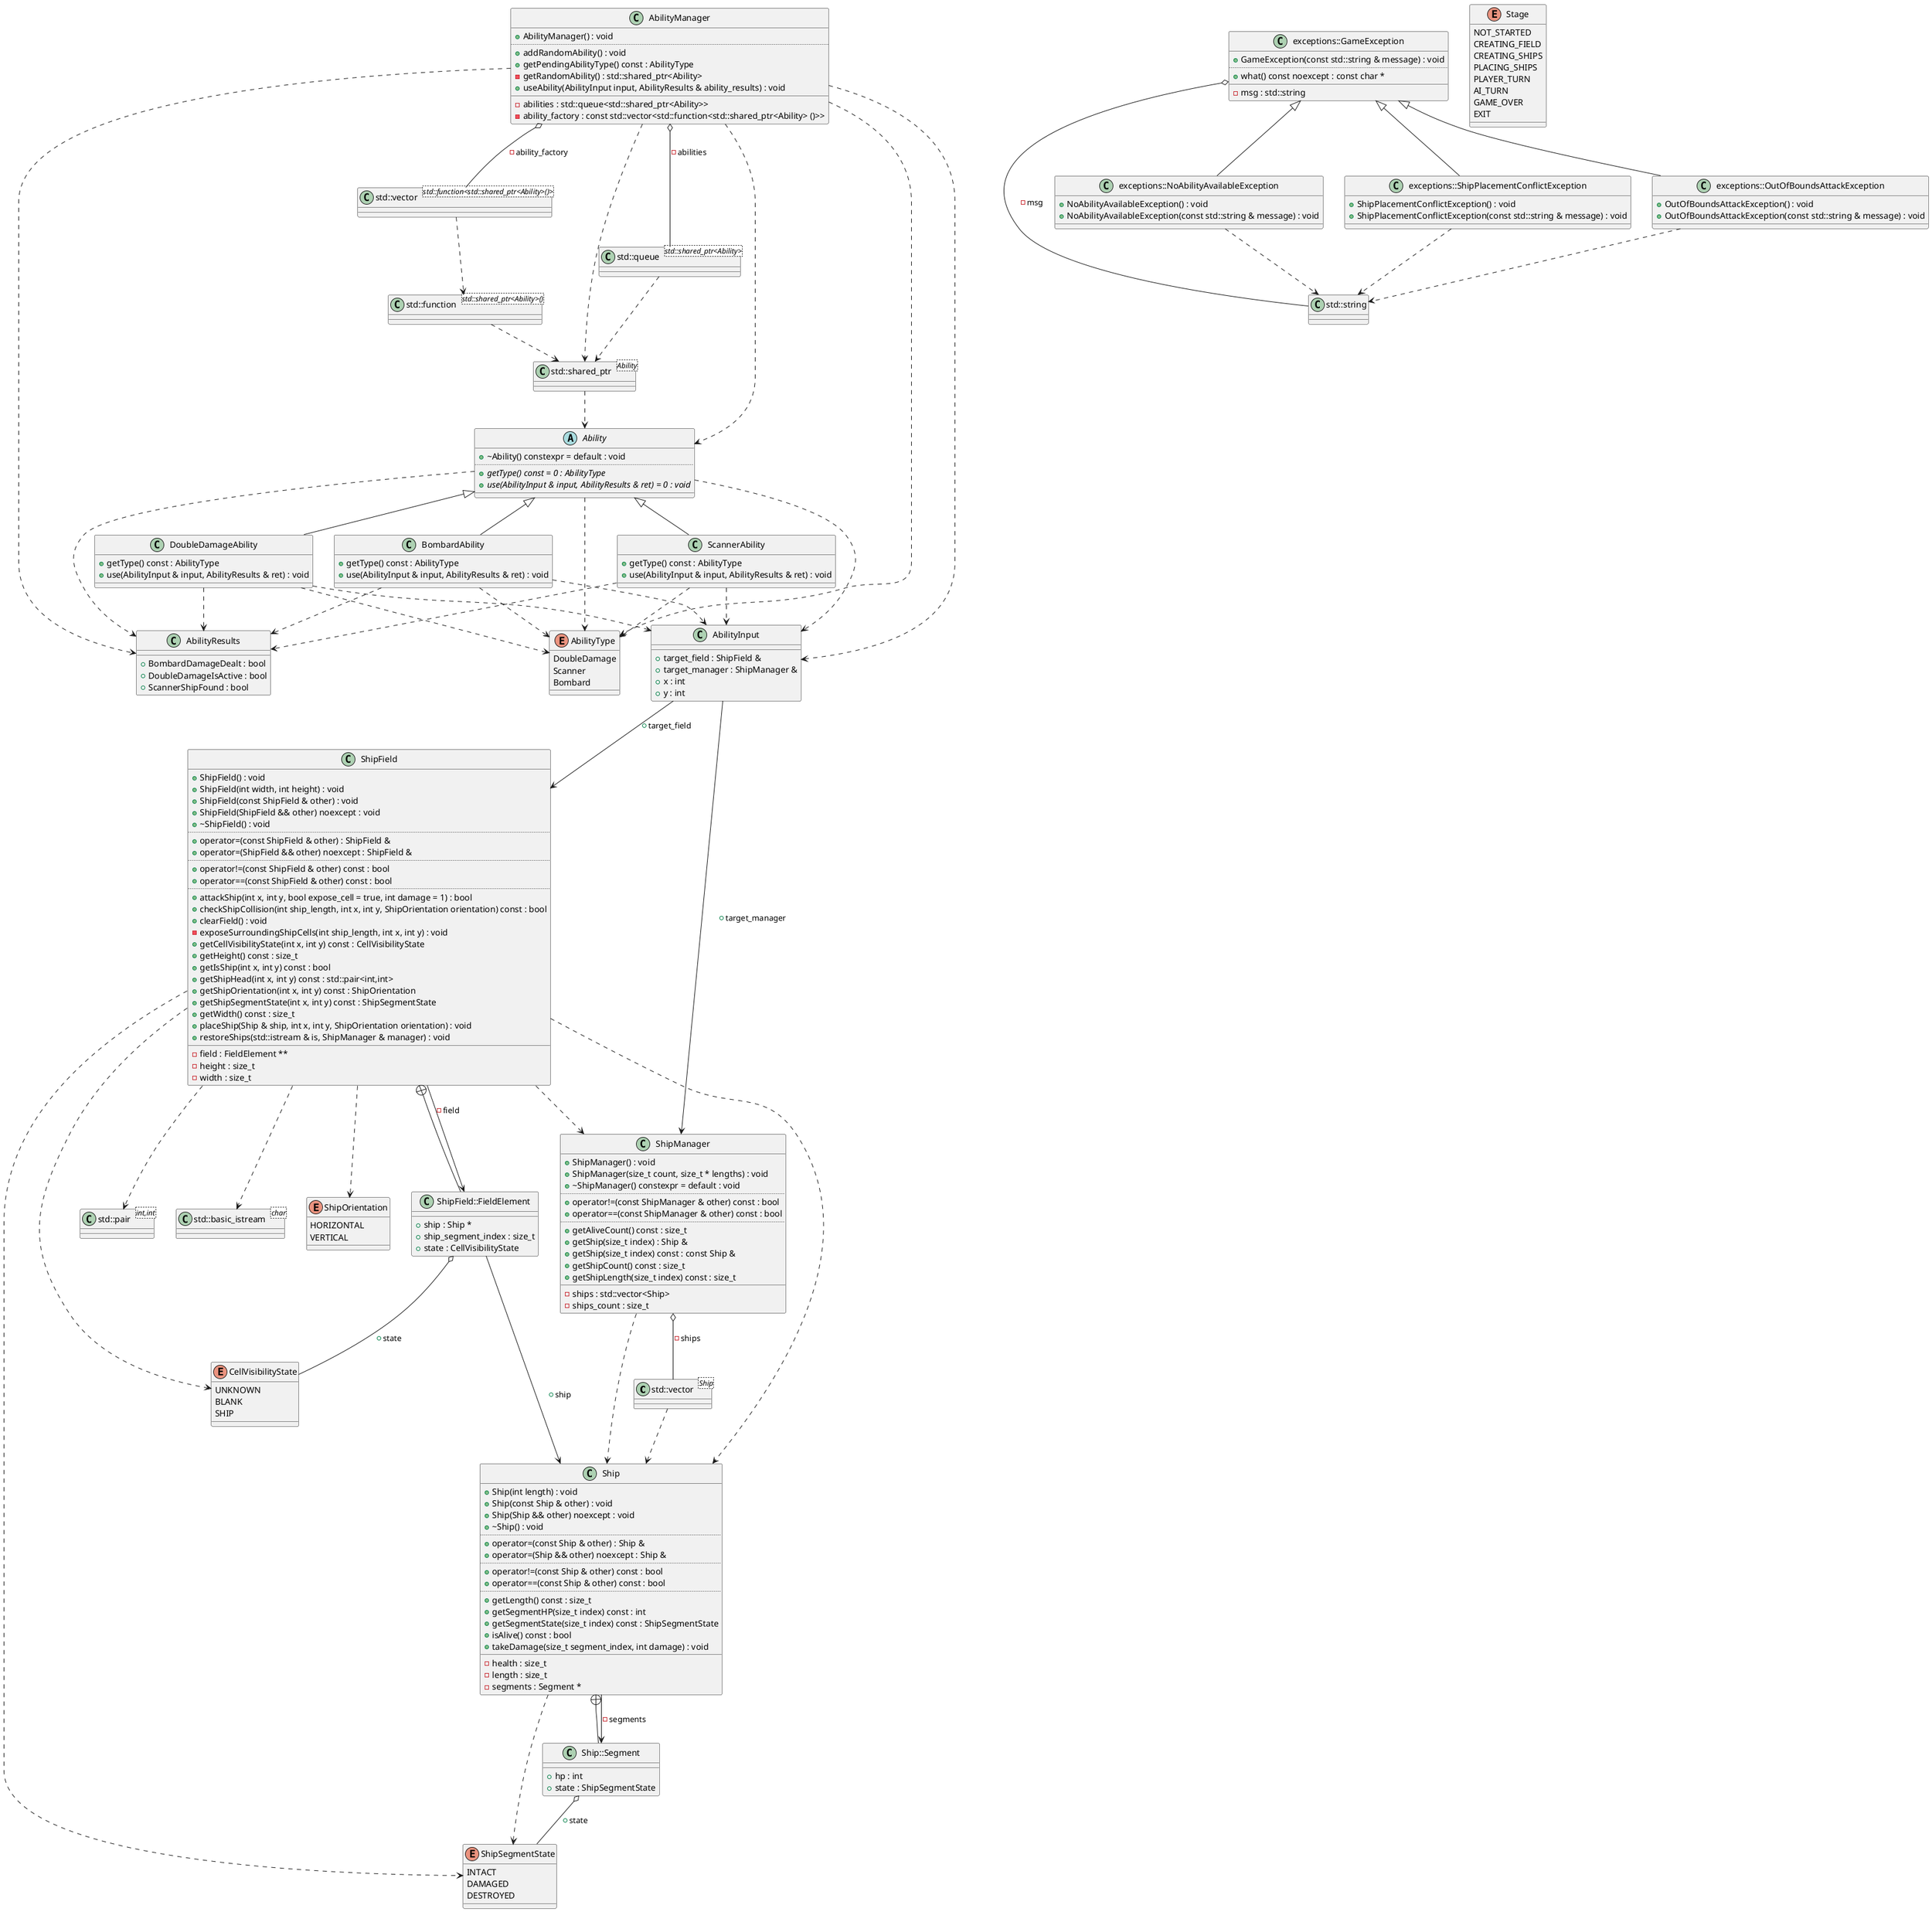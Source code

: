 @startuml
class "std::vector<Ship>" as C_0010668212532447068380
class C_0010668212532447068380 {
__
}
class "std::pair<int,int>" as C_0006524010458157121833
class C_0006524010458157121833 {
__
}
class "std::basic_istream<char>" as C_0005505409806480479128
class C_0005505409806480479128 {
__
}
class "std::shared_ptr<Ability>" as C_0012342435662910727844
class C_0012342435662910727844 {
__
}
class "std::queue<std::shared_ptr<Ability>>" as C_0008193623610420284737
class C_0008193623610420284737 {
__
}
class "std::function<std::shared_ptr<Ability>()>" as C_0014703876471129105020
class C_0014703876471129105020 {
__
}
class "std::vector<std::function<std::shared_ptr<Ability>()>>" as C_0010378818160678026980
class C_0010378818160678026980 {
__
}
class "std::string" as C_0001275076681856179721
class C_0001275076681856179721 {
__
}
enum "ShipSegmentState" as C_0014256742677139282670
enum C_0014256742677139282670 {
INTACT
DAMAGED
DESTROYED
}
enum "ShipOrientation" as C_0002579181642537833876
enum C_0002579181642537833876 {
HORIZONTAL
VERTICAL
}
enum "CellVisibilityState" as C_0003333043679234439357
enum C_0003333043679234439357 {
UNKNOWN
BLANK
SHIP
}
enum "Stage" as C_0001935036015363084261
enum C_0001935036015363084261 {
NOT_STARTED
CREATING_FIELD
CREATING_SHIPS
PLACING_SHIPS
PLAYER_TURN
AI_TURN
GAME_OVER
EXIT
}
class "Ship" as C_0014529657433315016423
class C_0014529657433315016423 {
+Ship(int length) : void
+Ship(const Ship & other) : void
+Ship(Ship && other) noexcept : void
+~Ship() : void
..
+operator=(const Ship & other) : Ship &
+operator=(Ship && other) noexcept : Ship &
..
+operator!=(const Ship & other) const : bool
+operator==(const Ship & other) const : bool
..
+getLength() const : size_t
+getSegmentHP(size_t index) const : int
+getSegmentState(size_t index) const : ShipSegmentState
+isAlive() const : bool
+takeDamage(size_t segment_index, int damage) : void
__
-health : size_t
-length : size_t
-segments : Segment *
}
class "Ship::Segment" as C_0000674658759292391449
class C_0000674658759292391449 {
__
+hp : int
+state : ShipSegmentState
}
class "ShipManager" as C_0017499122254539489506
class C_0017499122254539489506 {
+ShipManager() : void
+ShipManager(size_t count, size_t * lengths) : void
+~ShipManager() constexpr = default : void
..
+operator!=(const ShipManager & other) const : bool
+operator==(const ShipManager & other) const : bool
..
+getAliveCount() const : size_t
+getShip(size_t index) : Ship &
+getShip(size_t index) const : const Ship &
+getShipCount() const : size_t
+getShipLength(size_t index) const : size_t
__
-ships : std::vector<Ship>
-ships_count : size_t
}
class "ShipField" as C_0003843296779074973901
class C_0003843296779074973901 {
+ShipField() : void
+ShipField(int width, int height) : void
+ShipField(const ShipField & other) : void
+ShipField(ShipField && other) noexcept : void
+~ShipField() : void
..
+operator=(const ShipField & other) : ShipField &
+operator=(ShipField && other) noexcept : ShipField &
..
+operator!=(const ShipField & other) const : bool
+operator==(const ShipField & other) const : bool
..
+attackShip(int x, int y, bool expose_cell = true, int damage = 1) : bool
+checkShipCollision(int ship_length, int x, int y, ShipOrientation orientation) const : bool
+clearField() : void
-exposeSurroundingShipCells(int ship_length, int x, int y) : void
+getCellVisibilityState(int x, int y) const : CellVisibilityState
+getHeight() const : size_t
+getIsShip(int x, int y) const : bool
+getShipHead(int x, int y) const : std::pair<int,int>
+getShipOrientation(int x, int y) const : ShipOrientation
+getShipSegmentState(int x, int y) const : ShipSegmentState
+getWidth() const : size_t
+placeShip(Ship & ship, int x, int y, ShipOrientation orientation) : void
+restoreShips(std::istream & is, ShipManager & manager) : void
__
-field : FieldElement **
-height : size_t
-width : size_t
}
class "ShipField::FieldElement" as C_0000316359785794417378
class C_0000316359785794417378 {
__
+ship : Ship *
+ship_segment_index : size_t
+state : CellVisibilityState
}
class "AbilityResults" as C_0005219465313958275113
class C_0005219465313958275113 {
__
+BombardDamageDealt : bool
+DoubleDamageIsActive : bool
+ScannerShipFound : bool
}
class "AbilityInput" as C_0006255146489372148425
class C_0006255146489372148425 {
__
+target_field : ShipField &
+target_manager : ShipManager &
+x : int
+y : int
}
enum "AbilityType" as C_0006740456236575953687
enum C_0006740456236575953687 {
DoubleDamage
Scanner
Bombard
}
abstract "Ability" as C_0017635961848386255115
abstract C_0017635961848386255115 {
+~Ability() constexpr = default : void
..
{abstract} +getType() const = 0 : AbilityType
{abstract} +use(AbilityInput & input, AbilityResults & ret) = 0 : void
__
}
class "AbilityManager" as C_0002235219345516323367
class C_0002235219345516323367 {
+AbilityManager() : void
..
+addRandomAbility() : void
+getPendingAbilityType() const : AbilityType
-getRandomAbility() : std::shared_ptr<Ability>
+useAbility(AbilityInput input, AbilityResults & ability_results) : void
__
-abilities : std::queue<std::shared_ptr<Ability>>
-ability_factory : const std::vector<std::function<std::shared_ptr<Ability> ()>>
}
class "BombardAbility" as C_0012849869308180511032
class C_0012849869308180511032 {
+getType() const : AbilityType
+use(AbilityInput & input, AbilityResults & ret) : void
__
}
class "DoubleDamageAbility" as C_0002469271380474702704
class C_0002469271380474702704 {
+getType() const : AbilityType
+use(AbilityInput & input, AbilityResults & ret) : void
__
}
class "ScannerAbility" as C_0005147631956111864072
class C_0005147631956111864072 {
+getType() const : AbilityType
+use(AbilityInput & input, AbilityResults & ret) : void
__
}
class "exceptions::GameException" as C_0007589199267016446353
class C_0007589199267016446353 {
+GameException(const std::string & message) : void
..
+what() const noexcept : const char *
__
-msg : std::string
}
class "exceptions::NoAbilityAvailableException" as C_0006087931829388500955
class C_0006087931829388500955 {
+NoAbilityAvailableException() : void
+NoAbilityAvailableException(const std::string & message) : void
__
}
class "exceptions::ShipPlacementConflictException" as C_0014145847858458416793
class C_0014145847858458416793 {
+ShipPlacementConflictException() : void
+ShipPlacementConflictException(const std::string & message) : void
__
}
class "exceptions::OutOfBoundsAttackException" as C_0000456049838779900119
class C_0000456049838779900119 {
+OutOfBoundsAttackException() : void
+OutOfBoundsAttackException(const std::string & message) : void
__
}
C_0010668212532447068380 ..> C_0014529657433315016423
C_0012342435662910727844 ..> C_0017635961848386255115
C_0008193623610420284737 ..> C_0012342435662910727844
C_0014703876471129105020 ..> C_0012342435662910727844
C_0010378818160678026980 ..> C_0014703876471129105020
C_0014529657433315016423 ..> C_0014256742677139282670
C_0014529657433315016423 --> C_0000674658759292391449 : -segments
C_0000674658759292391449 --+ C_0014529657433315016423
C_0000674658759292391449 o-- C_0014256742677139282670 : +state
C_0017499122254539489506 ..> C_0014529657433315016423
C_0017499122254539489506 o-- C_0010668212532447068380 : -ships
C_0003843296779074973901 ..> C_0002579181642537833876
C_0003843296779074973901 ..> C_0003333043679234439357
C_0003843296779074973901 ..> C_0014256742677139282670
C_0003843296779074973901 ..> C_0014529657433315016423
C_0003843296779074973901 ..> C_0006524010458157121833
C_0003843296779074973901 ..> C_0005505409806480479128
C_0003843296779074973901 ..> C_0017499122254539489506
C_0003843296779074973901 --> C_0000316359785794417378 : -field
C_0000316359785794417378 --+ C_0003843296779074973901
C_0000316359785794417378 o-- C_0003333043679234439357 : +state
C_0000316359785794417378 --> C_0014529657433315016423 : +ship
C_0006255146489372148425 --> C_0003843296779074973901 : +target_field
C_0006255146489372148425 --> C_0017499122254539489506 : +target_manager
C_0017635961848386255115 ..> C_0006255146489372148425
C_0017635961848386255115 ..> C_0005219465313958275113
C_0017635961848386255115 ..> C_0006740456236575953687
C_0002235219345516323367 ..> C_0012342435662910727844
C_0002235219345516323367 ..> C_0017635961848386255115
C_0002235219345516323367 ..> C_0006255146489372148425
C_0002235219345516323367 ..> C_0005219465313958275113
C_0002235219345516323367 ..> C_0006740456236575953687
C_0002235219345516323367 o-- C_0008193623610420284737 : -abilities
C_0002235219345516323367 o-- C_0010378818160678026980 : -ability_factory
C_0012849869308180511032 ..> C_0006255146489372148425
C_0012849869308180511032 ..> C_0005219465313958275113
C_0012849869308180511032 ..> C_0006740456236575953687
C_0017635961848386255115 <|-- C_0012849869308180511032

C_0002469271380474702704 ..> C_0006255146489372148425
C_0002469271380474702704 ..> C_0005219465313958275113
C_0002469271380474702704 ..> C_0006740456236575953687
C_0017635961848386255115 <|-- C_0002469271380474702704

C_0005147631956111864072 ..> C_0006255146489372148425
C_0005147631956111864072 ..> C_0005219465313958275113
C_0005147631956111864072 ..> C_0006740456236575953687
C_0017635961848386255115 <|-- C_0005147631956111864072

C_0007589199267016446353 o-- C_0001275076681856179721 : -msg
C_0006087931829388500955 ..> C_0001275076681856179721
C_0007589199267016446353 <|-- C_0006087931829388500955

C_0014145847858458416793 ..> C_0001275076681856179721
C_0007589199267016446353 <|-- C_0014145847858458416793

C_0000456049838779900119 ..> C_0001275076681856179721
C_0007589199267016446353 <|-- C_0000456049838779900119


'Generated with clang-uml, version 0.5.5
'LLVM version clang version 18.1.8
@enduml
